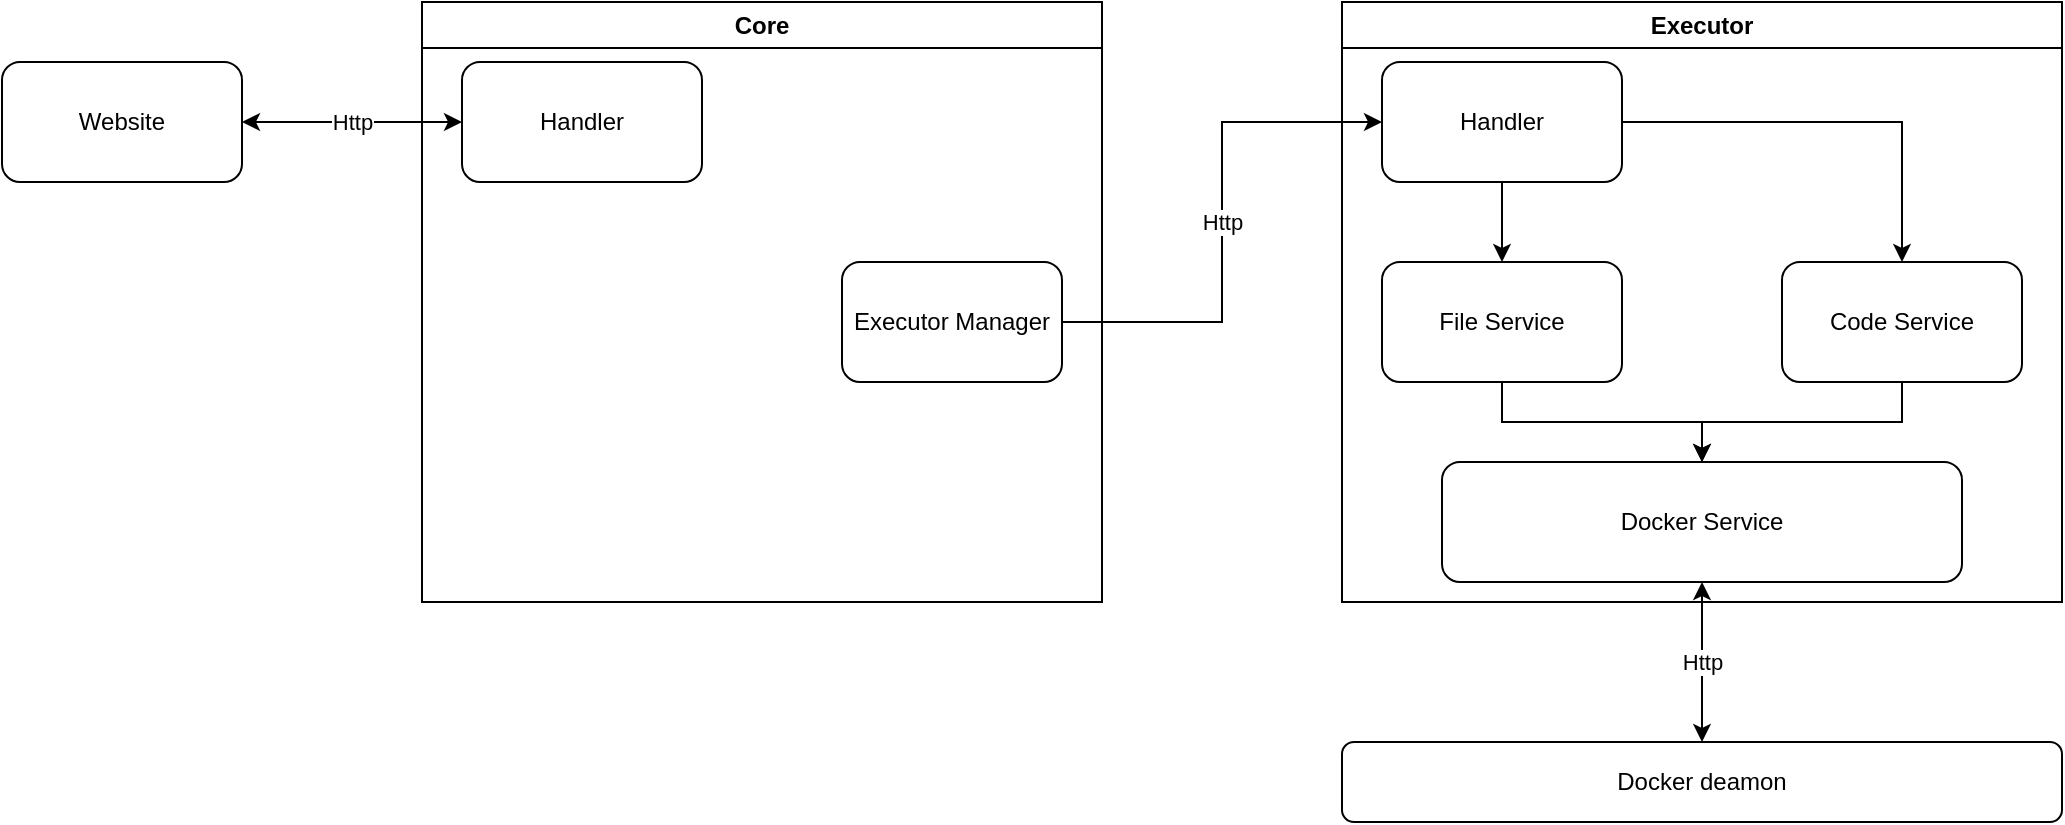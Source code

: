 <mxfile version="22.0.2" type="device">
  <diagram name="第 1 页" id="Vexwoc0lR-kWygHOiwW-">
    <mxGraphModel dx="1171" dy="899" grid="1" gridSize="10" guides="1" tooltips="1" connect="1" arrows="1" fold="1" page="1" pageScale="1" pageWidth="1169" pageHeight="827" math="0" shadow="0">
      <root>
        <mxCell id="0" />
        <mxCell id="1" parent="0" />
        <mxCell id="vIGvYbfIxoDGpVOm_ijS-3" value="Http" style="edgeStyle=orthogonalEdgeStyle;rounded=0;orthogonalLoop=1;jettySize=auto;html=1;startArrow=classic;startFill=1;entryX=0;entryY=0.5;entryDx=0;entryDy=0;" edge="1" parent="1" source="vIGvYbfIxoDGpVOm_ijS-1" target="vIGvYbfIxoDGpVOm_ijS-9">
          <mxGeometry relative="1" as="geometry">
            <mxPoint x="380" y="410" as="targetPoint" />
          </mxGeometry>
        </mxCell>
        <mxCell id="vIGvYbfIxoDGpVOm_ijS-1" value="Website" style="rounded=1;whiteSpace=wrap;html=1;" vertex="1" parent="1">
          <mxGeometry x="40" y="140" width="120" height="60" as="geometry" />
        </mxCell>
        <mxCell id="vIGvYbfIxoDGpVOm_ijS-8" value="Core" style="swimlane;whiteSpace=wrap;html=1;" vertex="1" parent="1">
          <mxGeometry x="250" y="110" width="340" height="300" as="geometry" />
        </mxCell>
        <mxCell id="vIGvYbfIxoDGpVOm_ijS-9" value="Handler" style="rounded=1;whiteSpace=wrap;html=1;" vertex="1" parent="vIGvYbfIxoDGpVOm_ijS-8">
          <mxGeometry x="20" y="30" width="120" height="60" as="geometry" />
        </mxCell>
        <mxCell id="vIGvYbfIxoDGpVOm_ijS-25" value="Executor Manager" style="whiteSpace=wrap;html=1;rounded=1;" vertex="1" parent="vIGvYbfIxoDGpVOm_ijS-8">
          <mxGeometry x="210" y="130" width="110" height="60" as="geometry" />
        </mxCell>
        <mxCell id="vIGvYbfIxoDGpVOm_ijS-11" value="Executor" style="swimlane;whiteSpace=wrap;html=1;" vertex="1" parent="1">
          <mxGeometry x="710" y="110" width="360" height="300" as="geometry" />
        </mxCell>
        <mxCell id="vIGvYbfIxoDGpVOm_ijS-14" value="Docker Service" style="rounded=1;whiteSpace=wrap;html=1;" vertex="1" parent="vIGvYbfIxoDGpVOm_ijS-11">
          <mxGeometry x="50" y="230" width="260" height="60" as="geometry" />
        </mxCell>
        <mxCell id="vIGvYbfIxoDGpVOm_ijS-20" value="" style="edgeStyle=orthogonalEdgeStyle;rounded=0;orthogonalLoop=1;jettySize=auto;html=1;" edge="1" parent="vIGvYbfIxoDGpVOm_ijS-11" source="vIGvYbfIxoDGpVOm_ijS-15" target="vIGvYbfIxoDGpVOm_ijS-19">
          <mxGeometry relative="1" as="geometry" />
        </mxCell>
        <mxCell id="vIGvYbfIxoDGpVOm_ijS-22" value="" style="edgeStyle=orthogonalEdgeStyle;rounded=0;orthogonalLoop=1;jettySize=auto;html=1;" edge="1" parent="vIGvYbfIxoDGpVOm_ijS-11" source="vIGvYbfIxoDGpVOm_ijS-15" target="vIGvYbfIxoDGpVOm_ijS-21">
          <mxGeometry relative="1" as="geometry" />
        </mxCell>
        <mxCell id="vIGvYbfIxoDGpVOm_ijS-15" value="Handler" style="rounded=1;whiteSpace=wrap;html=1;" vertex="1" parent="vIGvYbfIxoDGpVOm_ijS-11">
          <mxGeometry x="20" y="30" width="120" height="60" as="geometry" />
        </mxCell>
        <mxCell id="vIGvYbfIxoDGpVOm_ijS-23" value="" style="edgeStyle=orthogonalEdgeStyle;rounded=0;orthogonalLoop=1;jettySize=auto;html=1;" edge="1" parent="vIGvYbfIxoDGpVOm_ijS-11" source="vIGvYbfIxoDGpVOm_ijS-19" target="vIGvYbfIxoDGpVOm_ijS-14">
          <mxGeometry relative="1" as="geometry" />
        </mxCell>
        <mxCell id="vIGvYbfIxoDGpVOm_ijS-19" value="File Service" style="whiteSpace=wrap;html=1;rounded=1;" vertex="1" parent="vIGvYbfIxoDGpVOm_ijS-11">
          <mxGeometry x="20" y="130" width="120" height="60" as="geometry" />
        </mxCell>
        <mxCell id="vIGvYbfIxoDGpVOm_ijS-24" value="" style="edgeStyle=orthogonalEdgeStyle;rounded=0;orthogonalLoop=1;jettySize=auto;html=1;" edge="1" parent="vIGvYbfIxoDGpVOm_ijS-11" source="vIGvYbfIxoDGpVOm_ijS-21" target="vIGvYbfIxoDGpVOm_ijS-14">
          <mxGeometry relative="1" as="geometry" />
        </mxCell>
        <mxCell id="vIGvYbfIxoDGpVOm_ijS-21" value="Code Service" style="whiteSpace=wrap;html=1;rounded=1;" vertex="1" parent="vIGvYbfIxoDGpVOm_ijS-11">
          <mxGeometry x="220" y="130" width="120" height="60" as="geometry" />
        </mxCell>
        <mxCell id="vIGvYbfIxoDGpVOm_ijS-13" value="Docker deamon" style="rounded=1;whiteSpace=wrap;html=1;" vertex="1" parent="1">
          <mxGeometry x="710" y="480" width="360" height="40" as="geometry" />
        </mxCell>
        <mxCell id="vIGvYbfIxoDGpVOm_ijS-18" value="Http" style="edgeStyle=orthogonalEdgeStyle;rounded=0;orthogonalLoop=1;jettySize=auto;html=1;startArrow=classic;startFill=1;" edge="1" parent="1" source="vIGvYbfIxoDGpVOm_ijS-14" target="vIGvYbfIxoDGpVOm_ijS-13">
          <mxGeometry relative="1" as="geometry" />
        </mxCell>
        <mxCell id="vIGvYbfIxoDGpVOm_ijS-27" value="Http" style="edgeStyle=orthogonalEdgeStyle;rounded=0;orthogonalLoop=1;jettySize=auto;html=1;entryX=0;entryY=0.5;entryDx=0;entryDy=0;" edge="1" parent="1" source="vIGvYbfIxoDGpVOm_ijS-25" target="vIGvYbfIxoDGpVOm_ijS-15">
          <mxGeometry relative="1" as="geometry" />
        </mxCell>
      </root>
    </mxGraphModel>
  </diagram>
</mxfile>
